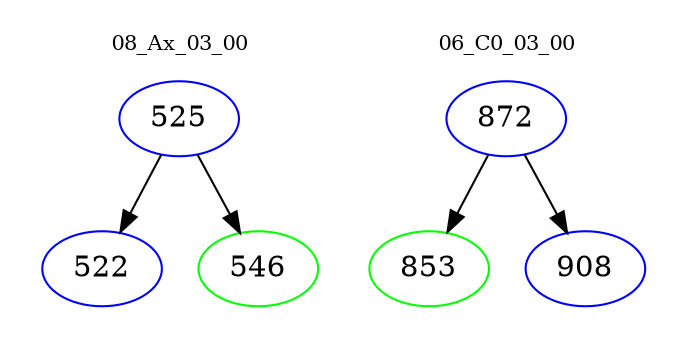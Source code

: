 digraph{
subgraph cluster_0 {
color = white
label = "08_Ax_03_00";
fontsize=10;
T0_525 [label="525", color="blue"]
T0_525 -> T0_522 [color="black"]
T0_522 [label="522", color="blue"]
T0_525 -> T0_546 [color="black"]
T0_546 [label="546", color="green"]
}
subgraph cluster_1 {
color = white
label = "06_C0_03_00";
fontsize=10;
T1_872 [label="872", color="blue"]
T1_872 -> T1_853 [color="black"]
T1_853 [label="853", color="green"]
T1_872 -> T1_908 [color="black"]
T1_908 [label="908", color="blue"]
}
}
